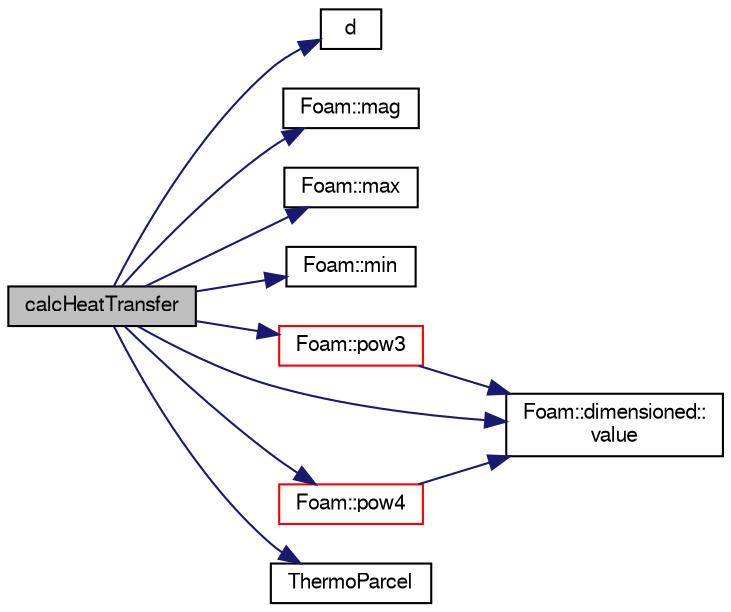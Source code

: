 digraph "calcHeatTransfer"
{
  bgcolor="transparent";
  edge [fontname="FreeSans",fontsize="10",labelfontname="FreeSans",labelfontsize="10"];
  node [fontname="FreeSans",fontsize="10",shape=record];
  rankdir="LR";
  Node487 [label="calcHeatTransfer",height=0.2,width=0.4,color="black", fillcolor="grey75", style="filled", fontcolor="black"];
  Node487 -> Node488 [color="midnightblue",fontsize="10",style="solid",fontname="FreeSans"];
  Node488 [label="d",height=0.2,width=0.4,color="black",URL="$a38951.html#aa182a9055736468dd160f12649a01fd1"];
  Node487 -> Node489 [color="midnightblue",fontsize="10",style="solid",fontname="FreeSans"];
  Node489 [label="Foam::mag",height=0.2,width=0.4,color="black",URL="$a21124.html#a929da2a3fdcf3dacbbe0487d3a330dae"];
  Node487 -> Node490 [color="midnightblue",fontsize="10",style="solid",fontname="FreeSans"];
  Node490 [label="Foam::max",height=0.2,width=0.4,color="black",URL="$a21124.html#ac993e906cf2774ae77e666bc24e81733"];
  Node487 -> Node491 [color="midnightblue",fontsize="10",style="solid",fontname="FreeSans"];
  Node491 [label="Foam::min",height=0.2,width=0.4,color="black",URL="$a21124.html#a253e112ad2d56d96230ff39ea7f442dc"];
  Node487 -> Node492 [color="midnightblue",fontsize="10",style="solid",fontname="FreeSans"];
  Node492 [label="Foam::pow3",height=0.2,width=0.4,color="red",URL="$a21124.html#a2e8f5d970ee4fb466536c3c46bae91fe"];
  Node492 -> Node495 [color="midnightblue",fontsize="10",style="solid",fontname="FreeSans"];
  Node495 [label="Foam::dimensioned::\lvalue",height=0.2,width=0.4,color="black",URL="$a26366.html#a7948200a26c85fc3a83ffa510a91d668",tooltip="Return const reference to value. "];
  Node487 -> Node496 [color="midnightblue",fontsize="10",style="solid",fontname="FreeSans"];
  Node496 [label="Foam::pow4",height=0.2,width=0.4,color="red",URL="$a21124.html#aa0ae321d4861170e35fbb938636a4f40"];
  Node496 -> Node495 [color="midnightblue",fontsize="10",style="solid",fontname="FreeSans"];
  Node487 -> Node497 [color="midnightblue",fontsize="10",style="solid",fontname="FreeSans"];
  Node497 [label="ThermoParcel",height=0.2,width=0.4,color="black",URL="$a23938.html#aebcf7c1f186d2fb2c805c5c6c5bb47a1",tooltip="Construct from owner, position, and cloud owner. "];
  Node487 -> Node495 [color="midnightblue",fontsize="10",style="solid",fontname="FreeSans"];
}
